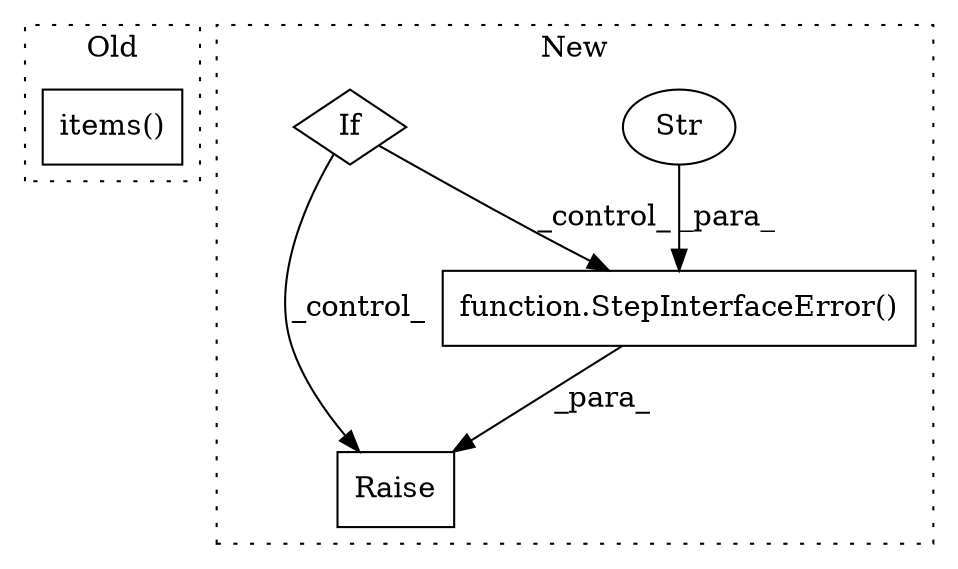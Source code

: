 digraph G {
subgraph cluster0 {
1 [label="items()" a="75" s="4262" l="19" shape="box"];
label = "Old";
style="dotted";
}
subgraph cluster1 {
2 [label="function.StepInterfaceError()" a="75" s="5773,6011" l="36,14" shape="box"];
3 [label="Str" a="66" s="5809" l="202" shape="ellipse"];
4 [label="Raise" a="91" s="5767" l="6" shape="box"];
5 [label="If" a="96" s="5726" l="3" shape="diamond"];
label = "New";
style="dotted";
}
2 -> 4 [label="_para_"];
3 -> 2 [label="_para_"];
5 -> 2 [label="_control_"];
5 -> 4 [label="_control_"];
}